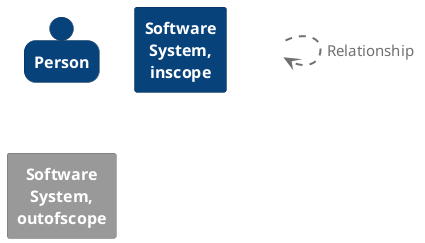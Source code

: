 @startuml
set separator none

skinparam {
  shadowing false
  arrowFontSize 15
  defaultTextAlignment center
  wrapWidth 100
  maxMessageSize 100
}
hide stereotype

skinparam rectangle<<_transparent>> {
  BorderColor transparent
  BackgroundColor transparent
  FontColor transparent
}

skinparam person<<1>> {
  BackgroundColor #08427b
  FontColor #ffffff
  BorderColor #052e56
}
person "==Person" <<1>>

skinparam rectangle<<2>> {
  BackgroundColor #08427b
  FontColor #ffffff
  BorderColor #052e56
}
rectangle "==Software System, inscope" <<2>>

skinparam rectangle<<3>> {
  BackgroundColor #999999
  FontColor #ffffff
  BorderColor #6b6b6b
}
rectangle "==Software System, outofscope" <<3>>

rectangle "." <<_transparent>> as 4
4 .[#707070,thickness=2].> 4 : "<color:#707070>Relationship"


@enduml